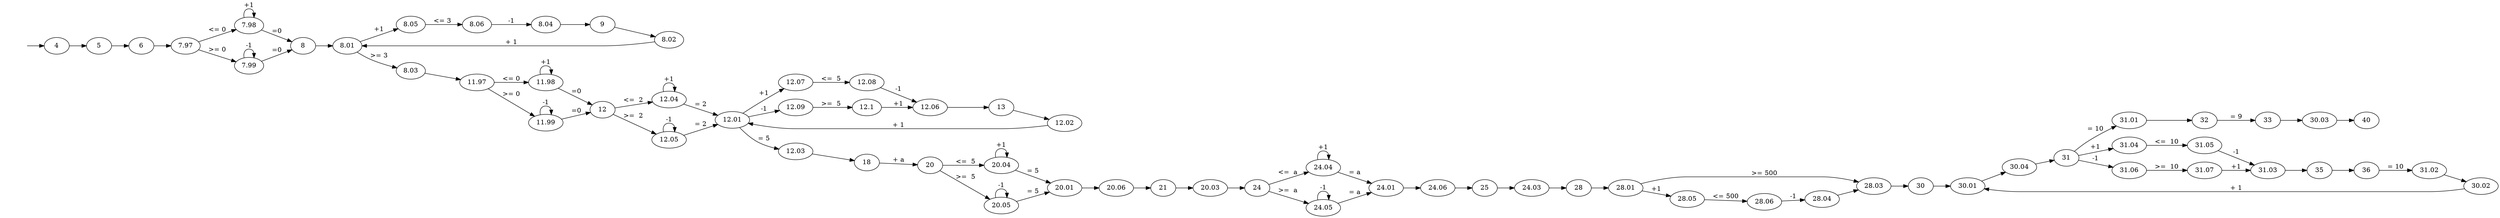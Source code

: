 digraph G {
		rankdir=LR
		Q0[label="4"];
		Q1[label="5"];
		Q2[label="6"];
		Q3[label="8"];
		Q4[label="7.97"];
		Q5[label="7.98"];
		Q6[label="7.99"];
		Q7[label="8.01"];
		Q8[label="8.04"];
		Q9[label="9"];
		Q10[label="8.02"];
		Q11[label="8.05"];
		Q12[label="8.06"];
		Q13[label="8.03"];
		Q14[label="12"];
		Q15[label="11.97"];
		Q16[label="11.98"];
		Q17[label="11.99"];
		Q18[label="12.01"];
		Q19[label="12.04"];
		Q20[label="12.05"];
		Q21[label="12.06"];
		Q22[label="13"];
		Q23[label="12.02"];
		Q24[label="12.07"];
		Q25[label="12.08"];
		Q26[label="12.09"];
		Q27[label="12.1"];
		Q28[label="12.03"];
		Q29[label="18"];
		Q30[label="20"];
		Q31[label="20.01"];
		Q32[label="20.04"];
		Q33[label="20.05"];
		Q34[label="20.06"];
		Q35[label="21"];
		Q36[label="20.03"];
		Q37[label="24"];
		Q38[label="24.01"];
		Q39[label="24.04"];
		Q40[label="24.05"];
		Q41[label="24.06"];
		Q42[label="25"];
		Q43[label="24.03"];
		Q44[label="28"];
		Q45[label="28.01"];
		Q46[label="28.04"];
		Q47[label="28.05"];
		Q48[label="28.06"];
		Q49[label="28.03"];
		Q50[label="30"];
		Q51[label="30.01"];
		Q52[label="30.04"];
		Q53[label="31"];
		Q54[label="31.01"];
		Q55[label="32"];
		Q56[label="33"];
		Q57[label="31.03"];
		Q58[label="35"];
		Q59[label="36"];
		Q60[label="31.04"];
		Q61[label="31.05"];
		Q62[label="31.06"];
		Q63[label="31.07"];
		Q64[label="31.02"];
		Q65[label="30.02"];
		Q66[label="30.03"];
		Q67[label="40"];
		Qi[style=invis];
		Qi -> Q0 [label=""]
		Q0 -> Q1 [label=""]
		Q1 -> Q2 [label=""]
		Q4 -> Q5 [label="<= 0"]
		Q5 -> Q5 [label="+1"]
		Q5 -> Q3 [label="=0"]
		Q4 -> Q6 [label=">= 0"]
		Q6 -> Q6 [label="-1"]
		Q6 -> Q3 [label="=0"]
		Q2 -> Q4 [label=""]
		Q3 -> Q7 [label=""]
		Q8 -> Q9 [label=""]
		Q9 -> Q10 [label=""]
		Q10 -> Q7 [label="+ 1"]
		Q7 -> Q11 [label="+1"]
		Q11 -> Q12 [label="<= 3"]
		Q12 -> Q8 [label="-1"]
		Q7 -> Q13 [label=">= 3"]
		Q15 -> Q16 [label="<= 0"]
		Q16 -> Q16 [label="+1"]
		Q16 -> Q14 [label="=0"]
		Q15 -> Q17 [label=">= 0"]
		Q17 -> Q17 [label="-1"]
		Q17 -> Q14 [label="=0"]
		Q13 -> Q15 [label=""]
		Q14 -> Q19 [label="<=  2"]
		Q19 -> Q19 [label="+1"]
		Q19 -> Q18 [label="= 2"]
		Q14 -> Q20 [label=">=  2"]
		Q20 -> Q20 [label="-1"]
		Q20 -> Q18 [label="= 2"]
		Q21 -> Q22 [label=""]
		Q22 -> Q23 [label=""]
		Q23 -> Q18 [label="+ 1"]
		Q18 -> Q24 [label="+1"]
		Q24 -> Q25 [label="<=  5"]
		Q25 -> Q21 [label="-1"]
		Q18 -> Q26 [label="-1"]
		Q26 -> Q27 [label=">=  5"]
		Q27 -> Q21 [label="+1"]
		Q18 -> Q28 [label="= 5"]
		Q28 -> Q29 [label=""]
		Q29 -> Q30 [label="+ a"]
		Q30 -> Q32 [label="<=  5"]
		Q32 -> Q32 [label="+1"]
		Q32 -> Q31 [label="= 5"]
		Q30 -> Q33 [label=">=  5"]
		Q33 -> Q33 [label="-1"]
		Q33 -> Q31 [label="= 5"]
		Q34 -> Q35 [label=""]
		Q35 -> Q36 [label=""]
		Q31 -> Q34 [label=""]
		Q36 -> Q37 [label=""]
		Q37 -> Q39 [label="<=  a"]
		Q39 -> Q39 [label="+1"]
		Q39 -> Q38 [label="= a"]
		Q37 -> Q40 [label=">=  a"]
		Q40 -> Q40 [label="-1"]
		Q40 -> Q38 [label="= a"]
		Q41 -> Q42 [label=""]
		Q42 -> Q43 [label=""]
		Q38 -> Q41 [label=""]
		Q43 -> Q44 [label=""]
		Q44 -> Q45 [label=""]
		Q46 -> Q49 [label=""]
		Q45 -> Q47 [label="+1"]
		Q47 -> Q48 [label="<= 500"]
		Q48 -> Q46 [label="-1"]
		Q45 -> Q49 [label=">= 500"]
		Q49 -> Q50 [label=""]
		Q50 -> Q51 [label=""]
		Q52 -> Q53 [label=""]
		Q54 -> Q55 [label=""]
		Q55 -> Q56 [label="= 9"]
		Q56 -> Q66 [label=""]
		Q57 -> Q58 [label=""]
		Q58 -> Q59 [label=""]
		Q59 -> Q64 [label="= 10"]
		Q53 -> Q54 [label="= 10"]
		Q53 -> Q60 [label="+1"]
		Q60 -> Q61 [label="<=  10"]
		Q61 -> Q57 [label="-1"]
		Q53 -> Q62 [label="-1"]
		Q62 -> Q63 [label=">=  10"]
		Q63 -> Q57 [label="+1"]
		Q64 -> Q65 [label=""]
		Q65 -> Q51 [label="+ 1"]
		Q51 -> Q52 [label=""]
		Q66 -> Q67 [label=""]
		
}
